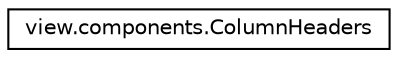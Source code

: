 digraph "Grafico della gerarchia delle classi"
{
 // LATEX_PDF_SIZE
  edge [fontname="Helvetica",fontsize="10",labelfontname="Helvetica",labelfontsize="10"];
  node [fontname="Helvetica",fontsize="10",shape=record];
  rankdir="LR";
  Node0 [label="view.components.ColumnHeaders",height=0.2,width=0.4,color="black", fillcolor="white", style="filled",URL="$enumview_1_1components_1_1ColumnHeaders.html",tooltip=" "];
}
